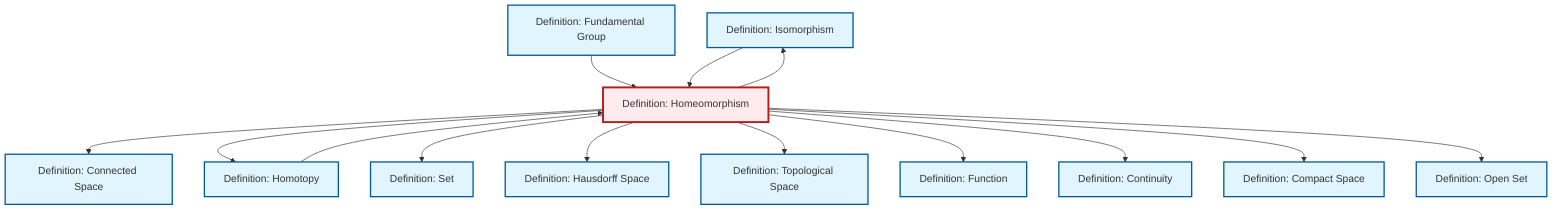 graph TD
    classDef definition fill:#e1f5fe,stroke:#01579b,stroke-width:2px
    classDef theorem fill:#f3e5f5,stroke:#4a148c,stroke-width:2px
    classDef axiom fill:#fff3e0,stroke:#e65100,stroke-width:2px
    classDef example fill:#e8f5e9,stroke:#1b5e20,stroke-width:2px
    classDef current fill:#ffebee,stroke:#b71c1c,stroke-width:3px
    def-continuity["Definition: Continuity"]:::definition
    def-connected["Definition: Connected Space"]:::definition
    def-isomorphism["Definition: Isomorphism"]:::definition
    def-topological-space["Definition: Topological Space"]:::definition
    def-homeomorphism["Definition: Homeomorphism"]:::definition
    def-function["Definition: Function"]:::definition
    def-set["Definition: Set"]:::definition
    def-compact["Definition: Compact Space"]:::definition
    def-homotopy["Definition: Homotopy"]:::definition
    def-hausdorff["Definition: Hausdorff Space"]:::definition
    def-open-set["Definition: Open Set"]:::definition
    def-fundamental-group["Definition: Fundamental Group"]:::definition
    def-homeomorphism --> def-connected
    def-fundamental-group --> def-homeomorphism
    def-homeomorphism --> def-homotopy
    def-homeomorphism --> def-set
    def-homeomorphism --> def-isomorphism
    def-homeomorphism --> def-hausdorff
    def-homeomorphism --> def-topological-space
    def-homotopy --> def-homeomorphism
    def-homeomorphism --> def-function
    def-homeomorphism --> def-continuity
    def-homeomorphism --> def-compact
    def-homeomorphism --> def-open-set
    def-isomorphism --> def-homeomorphism
    class def-homeomorphism current